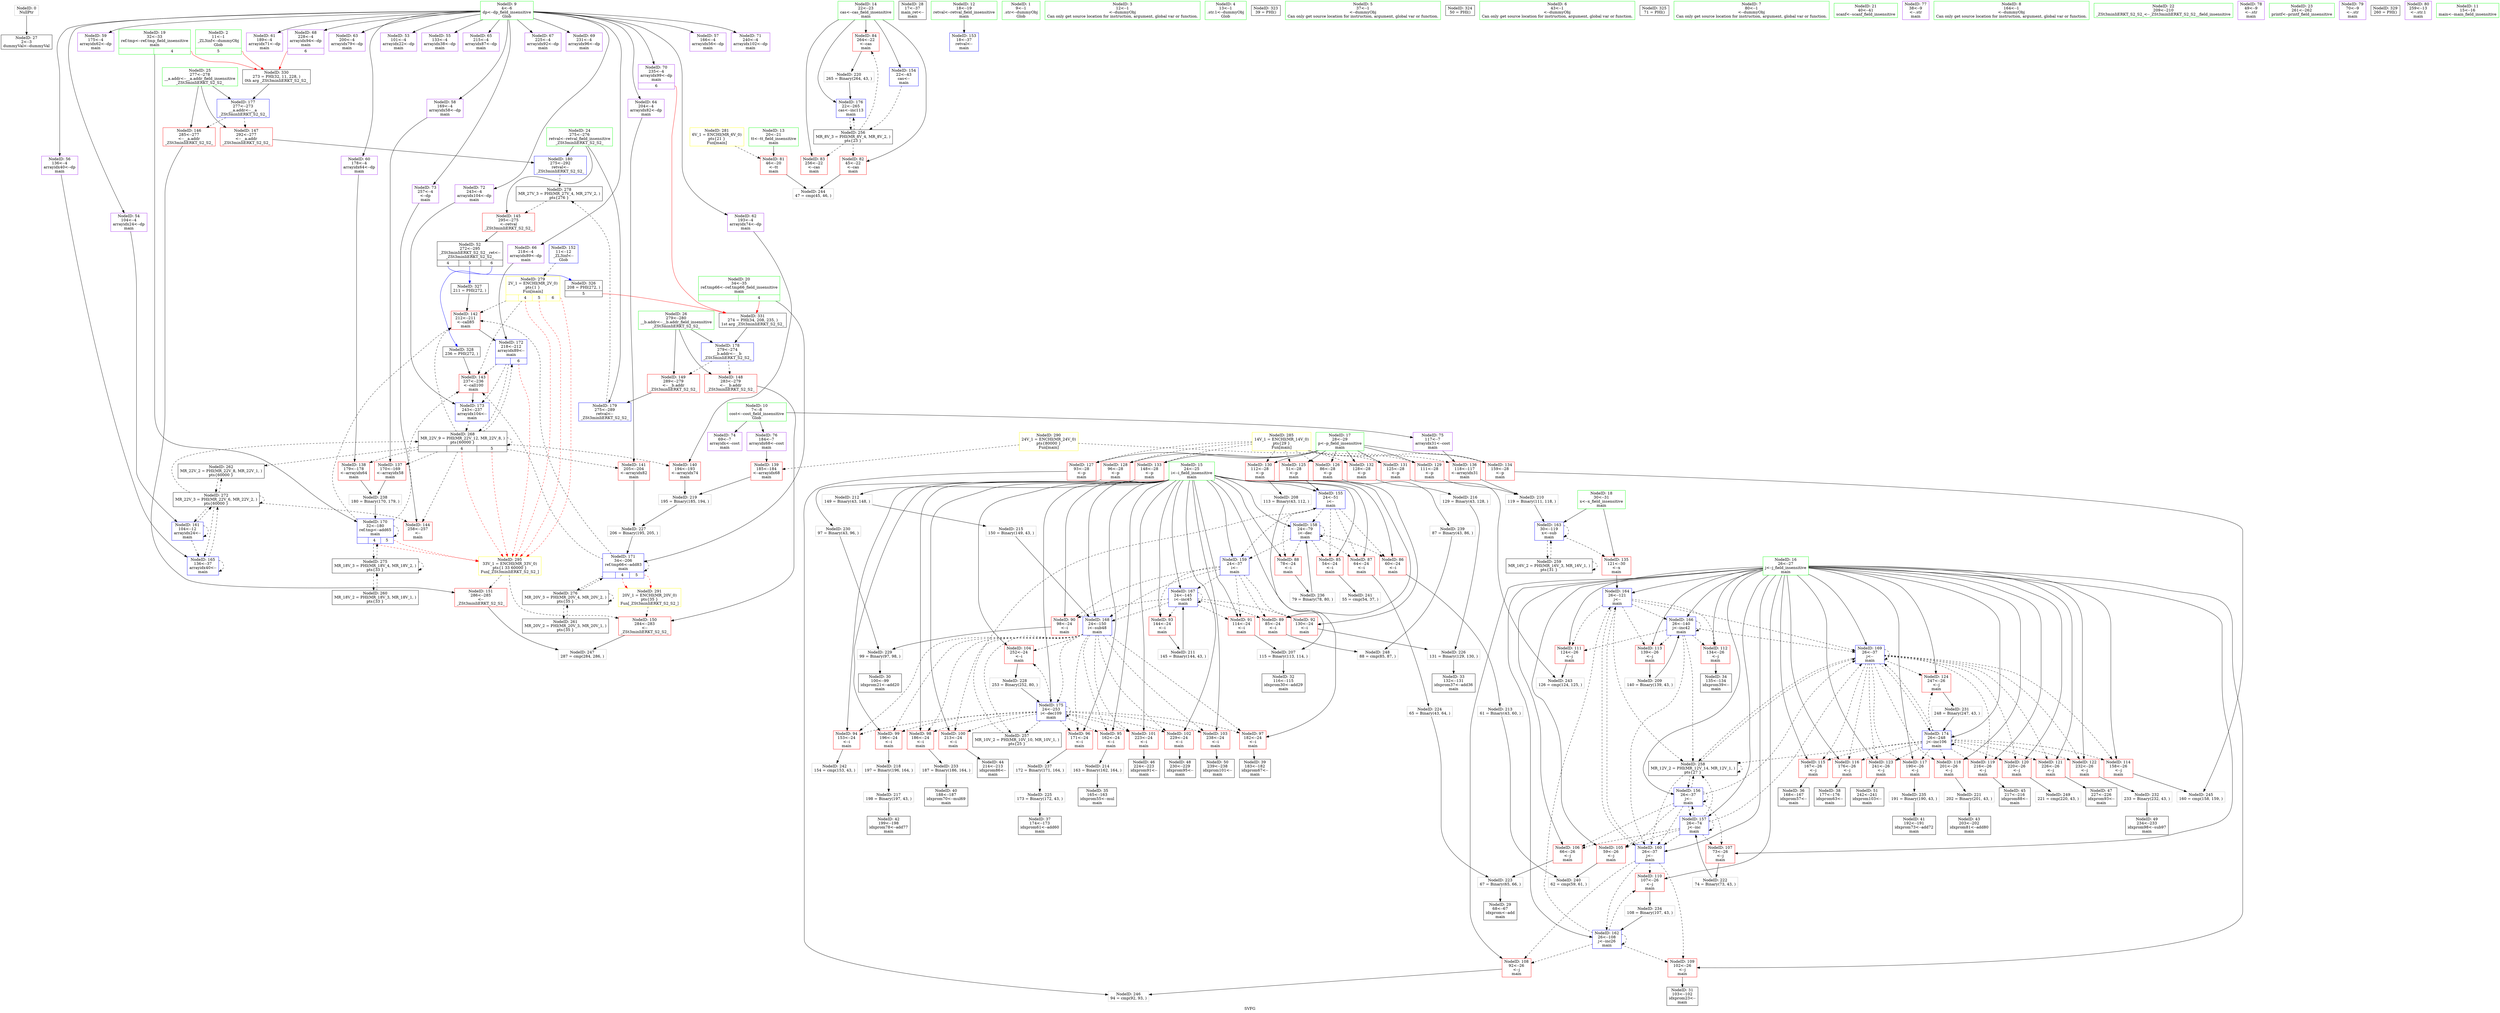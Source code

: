 digraph "SVFG" {
	label="SVFG";

	Node0x563259babab0 [shape=record,color=grey,label="{NodeID: 0\nNullPtr}"];
	Node0x563259babab0 -> Node0x563259bc9a80[style=solid];
	Node0x563259bd3710 [shape=record,color=blue,label="{NodeID: 180\n275\<--292\nretval\<--\n_ZSt3minIiERKT_S2_S2_\n}"];
	Node0x563259bd3710 -> Node0x563259bed4d0[style=dashed];
	Node0x563259bcac60 [shape=record,color=red,label="{NodeID: 97\n182\<--24\n\<--i\nmain\n}"];
	Node0x563259bcac60 -> Node0x563259bca440[style=solid];
	Node0x563259ba7f90 [shape=record,color=green,label="{NodeID: 14\n22\<--23\ncas\<--cas_field_insensitive\nmain\n}"];
	Node0x563259ba7f90 -> Node0x563259bcd750[style=solid];
	Node0x563259ba7f90 -> Node0x563259bcd820[style=solid];
	Node0x563259ba7f90 -> Node0x563259bcd8f0[style=solid];
	Node0x563259ba7f90 -> Node0x563259bd21f0[style=solid];
	Node0x563259ba7f90 -> Node0x563259bd33d0[style=solid];
	Node0x563259bcb7c0 [shape=record,color=red,label="{NodeID: 111\n124\<--26\n\<--j\nmain\n}"];
	Node0x563259bcb7c0 -> Node0x563259bcfa80[style=solid];
	Node0x563259bc9b50 [shape=record,color=black,label="{NodeID: 28\n17\<--37\nmain_ret\<--\nmain\n}"];
	Node0x563259beee90 [shape=record,color=yellow,style=double,label="{NodeID: 291\n20V_1 = ENCHI(MR_20V_0)\npts\{35 \}\nFun[_ZSt3minIiERKT_S2_S2_]}"];
	Node0x563259beee90 -> Node0x563259bd1eb0[style=dashed];
	Node0x563259bd6220 [shape=record,color=grey,label="{NodeID: 208\n113 = Binary(43, 112, )\n}"];
	Node0x563259bd6220 -> Node0x563259bd60a0[style=solid];
	Node0x563259bd0a60 [shape=record,color=red,label="{NodeID: 125\n51\<--28\n\<--p\nmain\n}"];
	Node0x563259bd0a60 -> Node0x563259bd22c0[style=solid];
	Node0x563259bca6b0 [shape=record,color=black,label="{NodeID: 42\n199\<--198\nidxprom78\<--add77\nmain\n}"];
	Node0x563259bd7720 [shape=record,color=grey,label="{NodeID: 222\n74 = Binary(73, 43, )\n}"];
	Node0x563259bd7720 -> Node0x563259bd2460[style=solid];
	Node0x563259bd15c0 [shape=record,color=red,label="{NodeID: 139\n185\<--184\n\<--arrayidx68\nmain\n}"];
	Node0x563259bd15c0 -> Node0x563259bd72a0[style=solid];
	Node0x563259bcc230 [shape=record,color=purple,label="{NodeID: 56\n136\<--4\narrayidx40\<--dp\nmain\n}"];
	Node0x563259bcc230 -> Node0x563259bd2ae0[style=solid];
	Node0x563259bd8c20 [shape=record,color=grey,label="{NodeID: 236\n79 = Binary(78, 80, )\n}"];
	Node0x563259bd8c20 -> Node0x563259bd2530[style=solid];
	Node0x563259bd2120 [shape=record,color=blue,label="{NodeID: 153\n18\<--37\nretval\<--\nmain\n}"];
	Node0x563259bccd90 [shape=record,color=purple,label="{NodeID: 70\n235\<--4\narrayidx99\<--dp\nmain\n|{<s0>6}}"];
	Node0x563259bccd90:s0 -> Node0x563259c00c70[style=solid,color=red];
	Node0x563259bd2c80 [shape=record,color=blue,label="{NodeID: 167\n24\<--145\ni\<--inc45\nmain\n}"];
	Node0x563259bd2c80 -> Node0x563259bcdd00[style=dashed];
	Node0x563259bd2c80 -> Node0x563259bcddd0[style=dashed];
	Node0x563259bd2c80 -> Node0x563259bcdea0[style=dashed];
	Node0x563259bd2c80 -> Node0x563259bcdf70[style=dashed];
	Node0x563259bd2c80 -> Node0x563259bce040[style=dashed];
	Node0x563259bd2c80 -> Node0x563259bd2c80[style=dashed];
	Node0x563259bd2c80 -> Node0x563259bd2d50[style=dashed];
	Node0x563259bcd8f0 [shape=record,color=red,label="{NodeID: 84\n264\<--22\n\<--cas\nmain\n}"];
	Node0x563259bcd8f0 -> Node0x563259bd7420[style=solid];
	Node0x563259bac530 [shape=record,color=green,label="{NodeID: 1\n9\<--1\n.str\<--dummyObj\nGlob }"];
	Node0x563259bcad30 [shape=record,color=red,label="{NodeID: 98\n186\<--24\n\<--i\nmain\n}"];
	Node0x563259bcad30 -> Node0x563259bd87a0[style=solid];
	Node0x563259ba8060 [shape=record,color=green,label="{NodeID: 15\n24\<--25\ni\<--i_field_insensitive\nmain\n}"];
	Node0x563259ba8060 -> Node0x563259bcd9c0[style=solid];
	Node0x563259ba8060 -> Node0x563259bcda90[style=solid];
	Node0x563259ba8060 -> Node0x563259bcdb60[style=solid];
	Node0x563259ba8060 -> Node0x563259bcdc30[style=solid];
	Node0x563259ba8060 -> Node0x563259bcdd00[style=solid];
	Node0x563259ba8060 -> Node0x563259bcddd0[style=solid];
	Node0x563259ba8060 -> Node0x563259bcdea0[style=solid];
	Node0x563259ba8060 -> Node0x563259bcdf70[style=solid];
	Node0x563259ba8060 -> Node0x563259bce040[style=solid];
	Node0x563259ba8060 -> Node0x563259bce110[style=solid];
	Node0x563259ba8060 -> Node0x563259bce1e0[style=solid];
	Node0x563259ba8060 -> Node0x563259bcab90[style=solid];
	Node0x563259ba8060 -> Node0x563259bcac60[style=solid];
	Node0x563259ba8060 -> Node0x563259bcad30[style=solid];
	Node0x563259ba8060 -> Node0x563259bcae00[style=solid];
	Node0x563259ba8060 -> Node0x563259bcaed0[style=solid];
	Node0x563259ba8060 -> Node0x563259bcafa0[style=solid];
	Node0x563259ba8060 -> Node0x563259bcb070[style=solid];
	Node0x563259ba8060 -> Node0x563259bcb140[style=solid];
	Node0x563259ba8060 -> Node0x563259bcb210[style=solid];
	Node0x563259ba8060 -> Node0x563259bd22c0[style=solid];
	Node0x563259ba8060 -> Node0x563259bd2530[style=solid];
	Node0x563259ba8060 -> Node0x563259bd2600[style=solid];
	Node0x563259ba8060 -> Node0x563259bd2c80[style=solid];
	Node0x563259ba8060 -> Node0x563259bd2d50[style=solid];
	Node0x563259ba8060 -> Node0x563259bd3300[style=solid];
	Node0x563259bed4d0 [shape=record,color=black,label="{NodeID: 278\nMR_27V_3 = PHI(MR_27V_4, MR_27V_2, )\npts\{276 \}\n}"];
	Node0x563259bed4d0 -> Node0x563259bd1aa0[style=dashed];
	Node0x563259bcb890 [shape=record,color=red,label="{NodeID: 112\n134\<--26\n\<--j\nmain\n}"];
	Node0x563259bcb890 -> Node0x563259bca030[style=solid];
	Node0x563259bc9c20 [shape=record,color=black,label="{NodeID: 29\n68\<--67\nidxprom\<--add\nmain\n}"];
	Node0x563259bd63a0 [shape=record,color=grey,label="{NodeID: 209\n140 = Binary(139, 43, )\n}"];
	Node0x563259bd63a0 -> Node0x563259bd2bb0[style=solid];
	Node0x563259bd0b30 [shape=record,color=red,label="{NodeID: 126\n86\<--28\n\<--p\nmain\n}"];
	Node0x563259bd0b30 -> Node0x563259bcf480[style=solid];
	Node0x563259bca780 [shape=record,color=black,label="{NodeID: 43\n203\<--202\nidxprom81\<--add80\nmain\n}"];
	Node0x563259bd78a0 [shape=record,color=grey,label="{NodeID: 223\n67 = Binary(65, 66, )\n}"];
	Node0x563259bd78a0 -> Node0x563259bc9c20[style=solid];
	Node0x563259bd1690 [shape=record,color=red,label="{NodeID: 140\n194\<--193\n\<--arrayidx74\nmain\n}"];
	Node0x563259bd1690 -> Node0x563259bd72a0[style=solid];
	Node0x563259bcc300 [shape=record,color=purple,label="{NodeID: 57\n166\<--4\narrayidx56\<--dp\nmain\n}"];
	Node0x563259bd8da0 [shape=record,color=grey,label="{NodeID: 237\n172 = Binary(171, 164, )\n}"];
	Node0x563259bd8da0 -> Node0x563259bd7ba0[style=solid];
	Node0x563259bd21f0 [shape=record,color=blue,label="{NodeID: 154\n22\<--43\ncas\<--\nmain\n}"];
	Node0x563259bd21f0 -> Node0x563259be62d0[style=dashed];
	Node0x563259bcce60 [shape=record,color=purple,label="{NodeID: 71\n240\<--4\narrayidx102\<--dp\nmain\n}"];
	Node0x563259bd2d50 [shape=record,color=blue,label="{NodeID: 168\n24\<--150\ni\<--sub48\nmain\n}"];
	Node0x563259bd2d50 -> Node0x563259bce110[style=dashed];
	Node0x563259bd2d50 -> Node0x563259bce1e0[style=dashed];
	Node0x563259bd2d50 -> Node0x563259bcab90[style=dashed];
	Node0x563259bd2d50 -> Node0x563259bcac60[style=dashed];
	Node0x563259bd2d50 -> Node0x563259bcad30[style=dashed];
	Node0x563259bd2d50 -> Node0x563259bcae00[style=dashed];
	Node0x563259bd2d50 -> Node0x563259bcaed0[style=dashed];
	Node0x563259bd2d50 -> Node0x563259bcafa0[style=dashed];
	Node0x563259bd2d50 -> Node0x563259bcb070[style=dashed];
	Node0x563259bd2d50 -> Node0x563259bcb140[style=dashed];
	Node0x563259bd2d50 -> Node0x563259bcb210[style=dashed];
	Node0x563259bd2d50 -> Node0x563259bd3300[style=dashed];
	Node0x563259bd2d50 -> Node0x563259be67d0[style=dashed];
	Node0x563259bcd9c0 [shape=record,color=red,label="{NodeID: 85\n54\<--24\n\<--i\nmain\n}"];
	Node0x563259bcd9c0 -> Node0x563259bcf780[style=solid];
	Node0x563259bab8c0 [shape=record,color=green,label="{NodeID: 2\n11\<--1\n_ZL3inf\<--dummyObj\nGlob |{<s0>5}}"];
	Node0x563259bab8c0:s0 -> Node0x563259c00960[style=solid,color=red];
	Node0x563259bcae00 [shape=record,color=red,label="{NodeID: 99\n196\<--24\n\<--i\nmain\n}"];
	Node0x563259bcae00 -> Node0x563259bd7120[style=solid];
	Node0x563259ba8130 [shape=record,color=green,label="{NodeID: 16\n26\<--27\nj\<--j_field_insensitive\nmain\n}"];
	Node0x563259ba8130 -> Node0x563259bcb2e0[style=solid];
	Node0x563259ba8130 -> Node0x563259bcb3b0[style=solid];
	Node0x563259ba8130 -> Node0x563259bcb480[style=solid];
	Node0x563259ba8130 -> Node0x563259bcb550[style=solid];
	Node0x563259ba8130 -> Node0x563259bcb620[style=solid];
	Node0x563259ba8130 -> Node0x563259bcb6f0[style=solid];
	Node0x563259ba8130 -> Node0x563259bcb7c0[style=solid];
	Node0x563259ba8130 -> Node0x563259bcb890[style=solid];
	Node0x563259ba8130 -> Node0x563259bcb960[style=solid];
	Node0x563259ba8130 -> Node0x563259bcba30[style=solid];
	Node0x563259ba8130 -> Node0x563259bcbb00[style=solid];
	Node0x563259ba8130 -> Node0x563259bd0310[style=solid];
	Node0x563259ba8130 -> Node0x563259bd03e0[style=solid];
	Node0x563259ba8130 -> Node0x563259bd04b0[style=solid];
	Node0x563259ba8130 -> Node0x563259bd0580[style=solid];
	Node0x563259ba8130 -> Node0x563259bd0650[style=solid];
	Node0x563259ba8130 -> Node0x563259bd0720[style=solid];
	Node0x563259ba8130 -> Node0x563259bd07f0[style=solid];
	Node0x563259ba8130 -> Node0x563259bd08c0[style=solid];
	Node0x563259ba8130 -> Node0x563259bd0990[style=solid];
	Node0x563259ba8130 -> Node0x563259bd2390[style=solid];
	Node0x563259ba8130 -> Node0x563259bd2460[style=solid];
	Node0x563259ba8130 -> Node0x563259bd26d0[style=solid];
	Node0x563259ba8130 -> Node0x563259bd2870[style=solid];
	Node0x563259ba8130 -> Node0x563259bd2a10[style=solid];
	Node0x563259ba8130 -> Node0x563259bd2bb0[style=solid];
	Node0x563259ba8130 -> Node0x563259bd2e20[style=solid];
	Node0x563259ba8130 -> Node0x563259bd3230[style=solid];
	Node0x563259bed9d0 [shape=record,color=yellow,style=double,label="{NodeID: 279\n2V_1 = ENCHI(MR_2V_0)\npts\{1 \}\nFun[main]|{|<s2>4|<s3>5|<s4>6}}"];
	Node0x563259bed9d0 -> Node0x563259bd1830[style=dashed];
	Node0x563259bed9d0 -> Node0x563259bd1900[style=dashed];
	Node0x563259bed9d0:s2 -> Node0x563259bef240[style=dashed,color=red];
	Node0x563259bed9d0:s3 -> Node0x563259bef240[style=dashed,color=red];
	Node0x563259bed9d0:s4 -> Node0x563259bef240[style=dashed,color=red];
	Node0x563259bcb960 [shape=record,color=red,label="{NodeID: 113\n139\<--26\n\<--j\nmain\n}"];
	Node0x563259bcb960 -> Node0x563259bd63a0[style=solid];
	Node0x563259bc9cf0 [shape=record,color=black,label="{NodeID: 30\n100\<--99\nidxprom21\<--add20\nmain\n}"];
	Node0x563259bd6520 [shape=record,color=grey,label="{NodeID: 210\n119 = Binary(111, 118, )\n}"];
	Node0x563259bd6520 -> Node0x563259bd2940[style=solid];
	Node0x563259bd0c00 [shape=record,color=red,label="{NodeID: 127\n93\<--28\n\<--p\nmain\n}"];
	Node0x563259bd0c00 -> Node0x563259bcff00[style=solid];
	Node0x563259bca850 [shape=record,color=black,label="{NodeID: 44\n214\<--213\nidxprom86\<--\nmain\n}"];
	Node0x563259bd7a20 [shape=record,color=grey,label="{NodeID: 224\n65 = Binary(43, 64, )\n}"];
	Node0x563259bd7a20 -> Node0x563259bd78a0[style=solid];
	Node0x563259bd1760 [shape=record,color=red,label="{NodeID: 141\n205\<--204\n\<--arrayidx82\nmain\n}"];
	Node0x563259bd1760 -> Node0x563259bd7ea0[style=solid];
	Node0x563259bcc3d0 [shape=record,color=purple,label="{NodeID: 58\n169\<--4\narrayidx58\<--dp\nmain\n}"];
	Node0x563259bcc3d0 -> Node0x563259bd1420[style=solid];
	Node0x563259bcf300 [shape=record,color=grey,label="{NodeID: 238\n180 = Binary(170, 179, )\n}"];
	Node0x563259bcf300 -> Node0x563259bd2ef0[style=solid];
	Node0x563259bd22c0 [shape=record,color=blue,label="{NodeID: 155\n24\<--51\ni\<--\nmain\n}"];
	Node0x563259bd22c0 -> Node0x563259bcd9c0[style=dashed];
	Node0x563259bd22c0 -> Node0x563259bcda90[style=dashed];
	Node0x563259bd22c0 -> Node0x563259bcdb60[style=dashed];
	Node0x563259bd22c0 -> Node0x563259bcdc30[style=dashed];
	Node0x563259bd22c0 -> Node0x563259bd2530[style=dashed];
	Node0x563259bd22c0 -> Node0x563259bd2600[style=dashed];
	Node0x563259bccf30 [shape=record,color=purple,label="{NodeID: 72\n243\<--4\narrayidx104\<--dp\nmain\n}"];
	Node0x563259bccf30 -> Node0x563259bd3160[style=solid];
	Node0x563259bd2e20 [shape=record,color=blue,label="{NodeID: 169\n26\<--37\nj\<--\nmain\n}"];
	Node0x563259bd2e20 -> Node0x563259bcba30[style=dashed];
	Node0x563259bd2e20 -> Node0x563259bcbb00[style=dashed];
	Node0x563259bd2e20 -> Node0x563259bd0310[style=dashed];
	Node0x563259bd2e20 -> Node0x563259bd03e0[style=dashed];
	Node0x563259bd2e20 -> Node0x563259bd04b0[style=dashed];
	Node0x563259bd2e20 -> Node0x563259bd0580[style=dashed];
	Node0x563259bd2e20 -> Node0x563259bd0650[style=dashed];
	Node0x563259bd2e20 -> Node0x563259bd0720[style=dashed];
	Node0x563259bd2e20 -> Node0x563259bd07f0[style=dashed];
	Node0x563259bd2e20 -> Node0x563259bd08c0[style=dashed];
	Node0x563259bd2e20 -> Node0x563259bd0990[style=dashed];
	Node0x563259bd2e20 -> Node0x563259bd2e20[style=dashed];
	Node0x563259bd2e20 -> Node0x563259bd3230[style=dashed];
	Node0x563259bd2e20 -> Node0x563259be6cd0[style=dashed];
	Node0x563259bcda90 [shape=record,color=red,label="{NodeID: 86\n60\<--24\n\<--i\nmain\n}"];
	Node0x563259bcda90 -> Node0x563259bd69a0[style=solid];
	Node0x563259bab950 [shape=record,color=green,label="{NodeID: 3\n12\<--1\n\<--dummyObj\nCan only get source location for instruction, argument, global var or function.}"];
	Node0x563259bcaed0 [shape=record,color=red,label="{NodeID: 100\n213\<--24\n\<--i\nmain\n}"];
	Node0x563259bcaed0 -> Node0x563259bca850[style=solid];
	Node0x563259bc9360 [shape=record,color=green,label="{NodeID: 17\n28\<--29\np\<--p_field_insensitive\nmain\n}"];
	Node0x563259bc9360 -> Node0x563259bd0a60[style=solid];
	Node0x563259bc9360 -> Node0x563259bd0b30[style=solid];
	Node0x563259bc9360 -> Node0x563259bd0c00[style=solid];
	Node0x563259bc9360 -> Node0x563259bd0cd0[style=solid];
	Node0x563259bc9360 -> Node0x563259bd0da0[style=solid];
	Node0x563259bc9360 -> Node0x563259bd0e70[style=solid];
	Node0x563259bc9360 -> Node0x563259bd0f40[style=solid];
	Node0x563259bc9360 -> Node0x563259bd1010[style=solid];
	Node0x563259bc9360 -> Node0x563259bd10e0[style=solid];
	Node0x563259bc9360 -> Node0x563259bd11b0[style=solid];
	Node0x563259bcba30 [shape=record,color=red,label="{NodeID: 114\n158\<--26\n\<--j\nmain\n}"];
	Node0x563259bcba30 -> Node0x563259bcfd80[style=solid];
	Node0x563259bc9dc0 [shape=record,color=black,label="{NodeID: 31\n103\<--102\nidxprom23\<--\nmain\n}"];
	Node0x563259bd66a0 [shape=record,color=grey,label="{NodeID: 211\n145 = Binary(144, 43, )\n}"];
	Node0x563259bd66a0 -> Node0x563259bd2c80[style=solid];
	Node0x563259bd0cd0 [shape=record,color=red,label="{NodeID: 128\n96\<--28\n\<--p\nmain\n}"];
	Node0x563259bd0cd0 -> Node0x563259bd8320[style=solid];
	Node0x563259bca920 [shape=record,color=black,label="{NodeID: 45\n217\<--216\nidxprom88\<--\nmain\n}"];
	Node0x563259bd7ba0 [shape=record,color=grey,label="{NodeID: 225\n173 = Binary(172, 43, )\n}"];
	Node0x563259bd7ba0 -> Node0x563259bca2a0[style=solid];
	Node0x563259bd1830 [shape=record,color=red,label="{NodeID: 142\n212\<--211\n\<--call85\nmain\n}"];
	Node0x563259bd1830 -> Node0x563259bd3090[style=solid];
	Node0x563259bcc4a0 [shape=record,color=purple,label="{NodeID: 59\n175\<--4\narrayidx62\<--dp\nmain\n}"];
	Node0x563259bcf480 [shape=record,color=grey,label="{NodeID: 239\n87 = Binary(43, 86, )\n}"];
	Node0x563259bcf480 -> Node0x563259bd0200[style=solid];
	Node0x563259bd2390 [shape=record,color=blue,label="{NodeID: 156\n26\<--37\nj\<--\nmain\n}"];
	Node0x563259bd2390 -> Node0x563259bcb2e0[style=dashed];
	Node0x563259bd2390 -> Node0x563259bcb3b0[style=dashed];
	Node0x563259bd2390 -> Node0x563259bcb480[style=dashed];
	Node0x563259bd2390 -> Node0x563259bd2390[style=dashed];
	Node0x563259bd2390 -> Node0x563259bd2460[style=dashed];
	Node0x563259bd2390 -> Node0x563259bd26d0[style=dashed];
	Node0x563259bd2390 -> Node0x563259bd2e20[style=dashed];
	Node0x563259bd2390 -> Node0x563259be6cd0[style=dashed];
	Node0x563259bcd000 [shape=record,color=purple,label="{NodeID: 73\n257\<--4\n\<--dp\nmain\n}"];
	Node0x563259bcd000 -> Node0x563259bd19d0[style=solid];
	Node0x563259bd2ef0 [shape=record,color=blue,label="{NodeID: 170\n32\<--180\nref.tmp\<--add65\nmain\n|{|<s4>4|<s5>5}}"];
	Node0x563259bd2ef0 -> Node0x563259bd1830[style=dashed];
	Node0x563259bd2ef0 -> Node0x563259bd1900[style=dashed];
	Node0x563259bd2ef0 -> Node0x563259bd2ef0[style=dashed];
	Node0x563259bd2ef0 -> Node0x563259bec5d0[style=dashed];
	Node0x563259bd2ef0:s4 -> Node0x563259bef240[style=dashed,color=red];
	Node0x563259bd2ef0:s5 -> Node0x563259bef240[style=dashed,color=red];
	Node0x563259bcdb60 [shape=record,color=red,label="{NodeID: 87\n64\<--24\n\<--i\nmain\n}"];
	Node0x563259bcdb60 -> Node0x563259bd7a20[style=solid];
	Node0x563259bab020 [shape=record,color=green,label="{NodeID: 4\n13\<--1\n.str.1\<--dummyObj\nGlob }"];
	Node0x563259bcafa0 [shape=record,color=red,label="{NodeID: 101\n223\<--24\n\<--i\nmain\n}"];
	Node0x563259bcafa0 -> Node0x563259bca9f0[style=solid];
	Node0x563259bc93f0 [shape=record,color=green,label="{NodeID: 18\n30\<--31\nx\<--x_field_insensitive\nmain\n}"];
	Node0x563259bc93f0 -> Node0x563259bd1280[style=solid];
	Node0x563259bc93f0 -> Node0x563259bd2940[style=solid];
	Node0x563259bee5d0 [shape=record,color=yellow,style=double,label="{NodeID: 281\n6V_1 = ENCHI(MR_6V_0)\npts\{21 \}\nFun[main]}"];
	Node0x563259bee5d0 -> Node0x563259bcd680[style=dashed];
	Node0x563259bcbb00 [shape=record,color=red,label="{NodeID: 115\n167\<--26\n\<--j\nmain\n}"];
	Node0x563259bcbb00 -> Node0x563259bca1d0[style=solid];
	Node0x563259bc9e90 [shape=record,color=black,label="{NodeID: 32\n116\<--115\nidxprom30\<--add29\nmain\n}"];
	Node0x563259bef240 [shape=record,color=yellow,style=double,label="{NodeID: 295\n33V_1 = ENCHI(MR_33V_0)\npts\{1 33 60000 \}\nFun[_ZSt3minIiERKT_S2_S2_]}"];
	Node0x563259bef240 -> Node0x563259bd1eb0[style=dashed];
	Node0x563259bef240 -> Node0x563259bd1f80[style=dashed];
	Node0x563259bd6820 [shape=record,color=grey,label="{NodeID: 212\n149 = Binary(43, 148, )\n}"];
	Node0x563259bd6820 -> Node0x563259bd6ca0[style=solid];
	Node0x563259bd0da0 [shape=record,color=red,label="{NodeID: 129\n111\<--28\n\<--p\nmain\n}"];
	Node0x563259bd0da0 -> Node0x563259bd6520[style=solid];
	Node0x563259bca9f0 [shape=record,color=black,label="{NodeID: 46\n224\<--223\nidxprom91\<--\nmain\n}"];
	Node0x563259bd7d20 [shape=record,color=grey,label="{NodeID: 226\n131 = Binary(129, 130, )\n}"];
	Node0x563259bd7d20 -> Node0x563259bc9f60[style=solid];
	Node0x563259bd1900 [shape=record,color=red,label="{NodeID: 143\n237\<--236\n\<--call100\nmain\n}"];
	Node0x563259bd1900 -> Node0x563259bd3160[style=solid];
	Node0x563259bcc570 [shape=record,color=purple,label="{NodeID: 60\n178\<--4\narrayidx64\<--dp\nmain\n}"];
	Node0x563259bcc570 -> Node0x563259bd14f0[style=solid];
	Node0x56325992b890 [shape=record,color=black,label="{NodeID: 323\n39 = PHI()\n}"];
	Node0x563259bcf600 [shape=record,color=grey,label="{NodeID: 240\n62 = cmp(59, 61, )\n}"];
	Node0x563259bd2460 [shape=record,color=blue,label="{NodeID: 157\n26\<--74\nj\<--inc\nmain\n}"];
	Node0x563259bd2460 -> Node0x563259bcb2e0[style=dashed];
	Node0x563259bd2460 -> Node0x563259bcb3b0[style=dashed];
	Node0x563259bd2460 -> Node0x563259bcb480[style=dashed];
	Node0x563259bd2460 -> Node0x563259bd2390[style=dashed];
	Node0x563259bd2460 -> Node0x563259bd2460[style=dashed];
	Node0x563259bd2460 -> Node0x563259bd26d0[style=dashed];
	Node0x563259bd2460 -> Node0x563259bd2e20[style=dashed];
	Node0x563259bd2460 -> Node0x563259be6cd0[style=dashed];
	Node0x563259bcd0d0 [shape=record,color=purple,label="{NodeID: 74\n69\<--7\narrayidx\<--cost\nmain\n}"];
	Node0x563259bd2fc0 [shape=record,color=blue,label="{NodeID: 171\n34\<--206\nref.tmp66\<--add83\nmain\n|{|<s4>4|<s5>5}}"];
	Node0x563259bd2fc0 -> Node0x563259bd1830[style=dashed];
	Node0x563259bd2fc0 -> Node0x563259bd1900[style=dashed];
	Node0x563259bd2fc0 -> Node0x563259bd2fc0[style=dashed];
	Node0x563259bd2fc0 -> Node0x563259becad0[style=dashed];
	Node0x563259bd2fc0:s4 -> Node0x563259beee90[style=dashed,color=red];
	Node0x563259bd2fc0:s5 -> Node0x563259beee90[style=dashed,color=red];
	Node0x563259bcdc30 [shape=record,color=red,label="{NodeID: 88\n78\<--24\n\<--i\nmain\n}"];
	Node0x563259bcdc30 -> Node0x563259bd8c20[style=solid];
	Node0x563259bab0b0 [shape=record,color=green,label="{NodeID: 5\n37\<--1\n\<--dummyObj\nCan only get source location for instruction, argument, global var or function.}"];
	Node0x563259be9ed0 [shape=record,color=black,label="{NodeID: 268\nMR_22V_9 = PHI(MR_22V_12, MR_22V_8, )\npts\{60000 \}\n|{|<s9>4|<s10>5}}"];
	Node0x563259be9ed0 -> Node0x563259bd1420[style=dashed];
	Node0x563259be9ed0 -> Node0x563259bd14f0[style=dashed];
	Node0x563259be9ed0 -> Node0x563259bd1690[style=dashed];
	Node0x563259be9ed0 -> Node0x563259bd1760[style=dashed];
	Node0x563259be9ed0 -> Node0x563259bd1830[style=dashed];
	Node0x563259be9ed0 -> Node0x563259bd19d0[style=dashed];
	Node0x563259be9ed0 -> Node0x563259bd3090[style=dashed];
	Node0x563259be9ed0 -> Node0x563259be80d0[style=dashed];
	Node0x563259be9ed0 -> Node0x563259be9ed0[style=dashed];
	Node0x563259be9ed0:s9 -> Node0x563259bef240[style=dashed,color=red];
	Node0x563259be9ed0:s10 -> Node0x563259bef240[style=dashed,color=red];
	Node0x563259bcb070 [shape=record,color=red,label="{NodeID: 102\n229\<--24\n\<--i\nmain\n}"];
	Node0x563259bcb070 -> Node0x563259bcbbb0[style=solid];
	Node0x563259bc9480 [shape=record,color=green,label="{NodeID: 19\n32\<--33\nref.tmp\<--ref.tmp_field_insensitive\nmain\n|{|<s1>4}}"];
	Node0x563259bc9480 -> Node0x563259bd2ef0[style=solid];
	Node0x563259bc9480:s1 -> Node0x563259c00960[style=solid,color=red];
	Node0x563259bd0310 [shape=record,color=red,label="{NodeID: 116\n176\<--26\n\<--j\nmain\n}"];
	Node0x563259bd0310 -> Node0x563259bca370[style=solid];
	Node0x563259bc9f60 [shape=record,color=black,label="{NodeID: 33\n132\<--131\nidxprom37\<--add36\nmain\n}"];
	Node0x563259bd69a0 [shape=record,color=grey,label="{NodeID: 213\n61 = Binary(43, 60, )\n}"];
	Node0x563259bd69a0 -> Node0x563259bcf600[style=solid];
	Node0x563259bd0e70 [shape=record,color=red,label="{NodeID: 130\n112\<--28\n\<--p\nmain\n}"];
	Node0x563259bd0e70 -> Node0x563259bd6220[style=solid];
	Node0x563259bcaac0 [shape=record,color=black,label="{NodeID: 47\n227\<--226\nidxprom93\<--\nmain\n}"];
	Node0x563259bd7ea0 [shape=record,color=grey,label="{NodeID: 227\n206 = Binary(195, 205, )\n}"];
	Node0x563259bd7ea0 -> Node0x563259bd2fc0[style=solid];
	Node0x563259bd19d0 [shape=record,color=red,label="{NodeID: 144\n258\<--257\n\<--\nmain\n}"];
	Node0x563259bcc640 [shape=record,color=purple,label="{NodeID: 61\n189\<--4\narrayidx71\<--dp\nmain\n}"];
	Node0x563259bffbc0 [shape=record,color=black,label="{NodeID: 324\n50 = PHI()\n}"];
	Node0x563259bcf780 [shape=record,color=grey,label="{NodeID: 241\n55 = cmp(54, 37, )\n}"];
	Node0x563259bd2530 [shape=record,color=blue,label="{NodeID: 158\n24\<--79\ni\<--dec\nmain\n}"];
	Node0x563259bd2530 -> Node0x563259bcd9c0[style=dashed];
	Node0x563259bd2530 -> Node0x563259bcda90[style=dashed];
	Node0x563259bd2530 -> Node0x563259bcdb60[style=dashed];
	Node0x563259bd2530 -> Node0x563259bcdc30[style=dashed];
	Node0x563259bd2530 -> Node0x563259bd2530[style=dashed];
	Node0x563259bd2530 -> Node0x563259bd2600[style=dashed];
	Node0x563259bcd1a0 [shape=record,color=purple,label="{NodeID: 75\n117\<--7\narrayidx31\<--cost\nmain\n}"];
	Node0x563259bcd1a0 -> Node0x563259bd1350[style=solid];
	Node0x563259bd3090 [shape=record,color=blue,label="{NodeID: 172\n218\<--212\narrayidx89\<--\nmain\n|{|<s3>6}}"];
	Node0x563259bd3090 -> Node0x563259bd1900[style=dashed];
	Node0x563259bd3090 -> Node0x563259bd3160[style=dashed];
	Node0x563259bd3090 -> Node0x563259be9ed0[style=dashed];
	Node0x563259bd3090:s3 -> Node0x563259bef240[style=dashed,color=red];
	Node0x563259bcdd00 [shape=record,color=red,label="{NodeID: 89\n85\<--24\n\<--i\nmain\n}"];
	Node0x563259bcdd00 -> Node0x563259bd0200[style=solid];
	Node0x563259bab140 [shape=record,color=green,label="{NodeID: 6\n43\<--1\n\<--dummyObj\nCan only get source location for instruction, argument, global var or function.}"];
	Node0x563259bcb140 [shape=record,color=red,label="{NodeID: 103\n238\<--24\n\<--i\nmain\n}"];
	Node0x563259bcb140 -> Node0x563259bcbd50[style=solid];
	Node0x563259bc9510 [shape=record,color=green,label="{NodeID: 20\n34\<--35\nref.tmp66\<--ref.tmp66_field_insensitive\nmain\n|{|<s1>4}}"];
	Node0x563259bc9510 -> Node0x563259bd2fc0[style=solid];
	Node0x563259bc9510:s1 -> Node0x563259c00c70[style=solid,color=red];
	Node0x563259bd03e0 [shape=record,color=red,label="{NodeID: 117\n190\<--26\n\<--j\nmain\n}"];
	Node0x563259bd03e0 -> Node0x563259bd8aa0[style=solid];
	Node0x563259bca030 [shape=record,color=black,label="{NodeID: 34\n135\<--134\nidxprom39\<--\nmain\n}"];
	Node0x563259bd6b20 [shape=record,color=grey,label="{NodeID: 214\n163 = Binary(162, 164, )\n}"];
	Node0x563259bd6b20 -> Node0x563259bca100[style=solid];
	Node0x563259bd0f40 [shape=record,color=red,label="{NodeID: 131\n125\<--28\n\<--p\nmain\n}"];
	Node0x563259bd0f40 -> Node0x563259bcfa80[style=solid];
	Node0x563259bcbbb0 [shape=record,color=black,label="{NodeID: 48\n230\<--229\nidxprom95\<--\nmain\n}"];
	Node0x563259bd8020 [shape=record,color=grey,label="{NodeID: 228\n253 = Binary(252, 80, )\n}"];
	Node0x563259bd8020 -> Node0x563259bd3300[style=solid];
	Node0x563259bd1aa0 [shape=record,color=red,label="{NodeID: 145\n295\<--275\n\<--retval\n_ZSt3minIiERKT_S2_S2_\n}"];
	Node0x563259bd1aa0 -> Node0x563259bcbef0[style=solid];
	Node0x563259bcc710 [shape=record,color=purple,label="{NodeID: 62\n193\<--4\narrayidx74\<--dp\nmain\n}"];
	Node0x563259bcc710 -> Node0x563259bd1690[style=solid];
	Node0x563259bffcc0 [shape=record,color=black,label="{NodeID: 325\n71 = PHI()\n}"];
	Node0x563259bcf900 [shape=record,color=grey,label="{NodeID: 242\n154 = cmp(153, 43, )\n}"];
	Node0x563259bd2600 [shape=record,color=blue,label="{NodeID: 159\n24\<--37\ni\<--\nmain\n}"];
	Node0x563259bd2600 -> Node0x563259bcdd00[style=dashed];
	Node0x563259bd2600 -> Node0x563259bcddd0[style=dashed];
	Node0x563259bd2600 -> Node0x563259bcdea0[style=dashed];
	Node0x563259bd2600 -> Node0x563259bcdf70[style=dashed];
	Node0x563259bd2600 -> Node0x563259bce040[style=dashed];
	Node0x563259bd2600 -> Node0x563259bd2c80[style=dashed];
	Node0x563259bd2600 -> Node0x563259bd2d50[style=dashed];
	Node0x563259bcd270 [shape=record,color=purple,label="{NodeID: 76\n184\<--7\narrayidx68\<--cost\nmain\n}"];
	Node0x563259bcd270 -> Node0x563259bd15c0[style=solid];
	Node0x563259be62d0 [shape=record,color=black,label="{NodeID: 256\nMR_8V_3 = PHI(MR_8V_4, MR_8V_2, )\npts\{23 \}\n}"];
	Node0x563259be62d0 -> Node0x563259bcd750[style=dashed];
	Node0x563259be62d0 -> Node0x563259bcd820[style=dashed];
	Node0x563259be62d0 -> Node0x563259bcd8f0[style=dashed];
	Node0x563259be62d0 -> Node0x563259bd33d0[style=dashed];
	Node0x563259bd3160 [shape=record,color=blue,label="{NodeID: 173\n243\<--237\narrayidx104\<--\nmain\n}"];
	Node0x563259bd3160 -> Node0x563259be9ed0[style=dashed];
	Node0x563259bcddd0 [shape=record,color=red,label="{NodeID: 90\n98\<--24\n\<--i\nmain\n}"];
	Node0x563259bcddd0 -> Node0x563259bd81a0[style=solid];
	Node0x563259baa9c0 [shape=record,color=green,label="{NodeID: 7\n80\<--1\n\<--dummyObj\nCan only get source location for instruction, argument, global var or function.}"];
	Node0x563259bcb210 [shape=record,color=red,label="{NodeID: 104\n252\<--24\n\<--i\nmain\n}"];
	Node0x563259bcb210 -> Node0x563259bd8020[style=solid];
	Node0x563259bc95a0 [shape=record,color=green,label="{NodeID: 21\n40\<--41\nscanf\<--scanf_field_insensitive\n}"];
	Node0x563259bd04b0 [shape=record,color=red,label="{NodeID: 118\n201\<--26\n\<--j\nmain\n}"];
	Node0x563259bd04b0 -> Node0x563259bd75a0[style=solid];
	Node0x563259bca100 [shape=record,color=black,label="{NodeID: 35\n165\<--163\nidxprom55\<--mul\nmain\n}"];
	Node0x563259bd6ca0 [shape=record,color=grey,label="{NodeID: 215\n150 = Binary(149, 43, )\n}"];
	Node0x563259bd6ca0 -> Node0x563259bd2d50[style=solid];
	Node0x563259bd1010 [shape=record,color=red,label="{NodeID: 132\n128\<--28\n\<--p\nmain\n}"];
	Node0x563259bd1010 -> Node0x563259bd6e20[style=solid];
	Node0x563259bcbc80 [shape=record,color=black,label="{NodeID: 49\n234\<--233\nidxprom98\<--sub97\nmain\n}"];
	Node0x563259bd81a0 [shape=record,color=grey,label="{NodeID: 229\n99 = Binary(97, 98, )\n}"];
	Node0x563259bd81a0 -> Node0x563259bc9cf0[style=solid];
	Node0x563259bd1b70 [shape=record,color=red,label="{NodeID: 146\n285\<--277\n\<--__a.addr\n_ZSt3minIiERKT_S2_S2_\n}"];
	Node0x563259bd1b70 -> Node0x563259bd1f80[style=solid];
	Node0x563259bcc7e0 [shape=record,color=purple,label="{NodeID: 63\n200\<--4\narrayidx79\<--dp\nmain\n}"];
	Node0x563259c00460 [shape=record,color=black,label="{NodeID: 326\n208 = PHI(272, )\n|{<s0>5}}"];
	Node0x563259c00460:s0 -> Node0x563259c00c70[style=solid,color=red];
	Node0x563259bcfa80 [shape=record,color=grey,label="{NodeID: 243\n126 = cmp(124, 125, )\n}"];
	Node0x563259bd26d0 [shape=record,color=blue,label="{NodeID: 160\n26\<--37\nj\<--\nmain\n}"];
	Node0x563259bd26d0 -> Node0x563259bcb550[style=dashed];
	Node0x563259bd26d0 -> Node0x563259bcb620[style=dashed];
	Node0x563259bd26d0 -> Node0x563259bcb6f0[style=dashed];
	Node0x563259bd26d0 -> Node0x563259bd2870[style=dashed];
	Node0x563259bd26d0 -> Node0x563259bd2a10[style=dashed];
	Node0x563259bcd340 [shape=record,color=purple,label="{NodeID: 77\n38\<--9\n\<--.str\nmain\n}"];
	Node0x563259be67d0 [shape=record,color=black,label="{NodeID: 257\nMR_10V_2 = PHI(MR_10V_10, MR_10V_1, )\npts\{25 \}\n}"];
	Node0x563259be67d0 -> Node0x563259bd22c0[style=dashed];
	Node0x563259bd3230 [shape=record,color=blue,label="{NodeID: 174\n26\<--248\nj\<--inc106\nmain\n}"];
	Node0x563259bd3230 -> Node0x563259bcba30[style=dashed];
	Node0x563259bd3230 -> Node0x563259bcbb00[style=dashed];
	Node0x563259bd3230 -> Node0x563259bd0310[style=dashed];
	Node0x563259bd3230 -> Node0x563259bd03e0[style=dashed];
	Node0x563259bd3230 -> Node0x563259bd04b0[style=dashed];
	Node0x563259bd3230 -> Node0x563259bd0580[style=dashed];
	Node0x563259bd3230 -> Node0x563259bd0650[style=dashed];
	Node0x563259bd3230 -> Node0x563259bd0720[style=dashed];
	Node0x563259bd3230 -> Node0x563259bd07f0[style=dashed];
	Node0x563259bd3230 -> Node0x563259bd08c0[style=dashed];
	Node0x563259bd3230 -> Node0x563259bd0990[style=dashed];
	Node0x563259bd3230 -> Node0x563259bd2e20[style=dashed];
	Node0x563259bd3230 -> Node0x563259bd3230[style=dashed];
	Node0x563259bd3230 -> Node0x563259be6cd0[style=dashed];
	Node0x563259bcdea0 [shape=record,color=red,label="{NodeID: 91\n114\<--24\n\<--i\nmain\n}"];
	Node0x563259bcdea0 -> Node0x563259bd60a0[style=solid];
	Node0x563259baaa50 [shape=record,color=green,label="{NodeID: 8\n164\<--1\n\<--dummyObj\nCan only get source location for instruction, argument, global var or function.}"];
	Node0x563259bcb2e0 [shape=record,color=red,label="{NodeID: 105\n59\<--26\n\<--j\nmain\n}"];
	Node0x563259bcb2e0 -> Node0x563259bcf600[style=solid];
	Node0x563259bc9670 [shape=record,color=green,label="{NodeID: 22\n209\<--210\n_ZSt3minIiERKT_S2_S2_\<--_ZSt3minIiERKT_S2_S2__field_insensitive\n}"];
	Node0x563259bee950 [shape=record,color=yellow,style=double,label="{NodeID: 285\n14V_1 = ENCHI(MR_14V_0)\npts\{29 \}\nFun[main]}"];
	Node0x563259bee950 -> Node0x563259bd0a60[style=dashed];
	Node0x563259bee950 -> Node0x563259bd0b30[style=dashed];
	Node0x563259bee950 -> Node0x563259bd0c00[style=dashed];
	Node0x563259bee950 -> Node0x563259bd0cd0[style=dashed];
	Node0x563259bee950 -> Node0x563259bd0da0[style=dashed];
	Node0x563259bee950 -> Node0x563259bd0e70[style=dashed];
	Node0x563259bee950 -> Node0x563259bd0f40[style=dashed];
	Node0x563259bee950 -> Node0x563259bd1010[style=dashed];
	Node0x563259bee950 -> Node0x563259bd10e0[style=dashed];
	Node0x563259bee950 -> Node0x563259bd11b0[style=dashed];
	Node0x563259bd0580 [shape=record,color=red,label="{NodeID: 119\n216\<--26\n\<--j\nmain\n}"];
	Node0x563259bd0580 -> Node0x563259bca920[style=solid];
	Node0x563259bca1d0 [shape=record,color=black,label="{NodeID: 36\n168\<--167\nidxprom57\<--\nmain\n}"];
	Node0x563259bd6e20 [shape=record,color=grey,label="{NodeID: 216\n129 = Binary(43, 128, )\n}"];
	Node0x563259bd6e20 -> Node0x563259bd7d20[style=solid];
	Node0x563259bd10e0 [shape=record,color=red,label="{NodeID: 133\n148\<--28\n\<--p\nmain\n}"];
	Node0x563259bd10e0 -> Node0x563259bd6820[style=solid];
	Node0x563259bcbd50 [shape=record,color=black,label="{NodeID: 50\n239\<--238\nidxprom101\<--\nmain\n}"];
	Node0x563259bd8320 [shape=record,color=grey,label="{NodeID: 230\n97 = Binary(43, 96, )\n}"];
	Node0x563259bd8320 -> Node0x563259bd81a0[style=solid];
	Node0x563259bd1c40 [shape=record,color=red,label="{NodeID: 147\n292\<--277\n\<--__a.addr\n_ZSt3minIiERKT_S2_S2_\n}"];
	Node0x563259bd1c40 -> Node0x563259bd3710[style=solid];
	Node0x563259bcc8b0 [shape=record,color=purple,label="{NodeID: 64\n204\<--4\narrayidx82\<--dp\nmain\n}"];
	Node0x563259bcc8b0 -> Node0x563259bd1760[style=solid];
	Node0x563259c00650 [shape=record,color=black,label="{NodeID: 327\n211 = PHI(272, )\n}"];
	Node0x563259c00650 -> Node0x563259bd1830[style=solid];
	Node0x563259bcfc00 [shape=record,color=grey,label="{NodeID: 244\n47 = cmp(45, 46, )\n}"];
	Node0x563259bd27a0 [shape=record,color=blue,label="{NodeID: 161\n104\<--12\narrayidx24\<--\nmain\n}"];
	Node0x563259bd27a0 -> Node0x563259bd27a0[style=dashed];
	Node0x563259bd27a0 -> Node0x563259bd2ae0[style=dashed];
	Node0x563259bd27a0 -> Node0x563259beb6d0[style=dashed];
	Node0x563259bcd410 [shape=record,color=purple,label="{NodeID: 78\n49\<--9\n\<--.str\nmain\n}"];
	Node0x563259be6cd0 [shape=record,color=black,label="{NodeID: 258\nMR_12V_2 = PHI(MR_12V_14, MR_12V_1, )\npts\{27 \}\n}"];
	Node0x563259be6cd0 -> Node0x563259bd2390[style=dashed];
	Node0x563259be6cd0 -> Node0x563259bd26d0[style=dashed];
	Node0x563259be6cd0 -> Node0x563259bd2e20[style=dashed];
	Node0x563259be6cd0 -> Node0x563259be6cd0[style=dashed];
	Node0x563259bd3300 [shape=record,color=blue,label="{NodeID: 175\n24\<--253\ni\<--dec109\nmain\n}"];
	Node0x563259bd3300 -> Node0x563259bce110[style=dashed];
	Node0x563259bd3300 -> Node0x563259bce1e0[style=dashed];
	Node0x563259bd3300 -> Node0x563259bcab90[style=dashed];
	Node0x563259bd3300 -> Node0x563259bcac60[style=dashed];
	Node0x563259bd3300 -> Node0x563259bcad30[style=dashed];
	Node0x563259bd3300 -> Node0x563259bcae00[style=dashed];
	Node0x563259bd3300 -> Node0x563259bcaed0[style=dashed];
	Node0x563259bd3300 -> Node0x563259bcafa0[style=dashed];
	Node0x563259bd3300 -> Node0x563259bcb070[style=dashed];
	Node0x563259bd3300 -> Node0x563259bcb140[style=dashed];
	Node0x563259bd3300 -> Node0x563259bcb210[style=dashed];
	Node0x563259bd3300 -> Node0x563259bd3300[style=dashed];
	Node0x563259bd3300 -> Node0x563259be67d0[style=dashed];
	Node0x563259bcdf70 [shape=record,color=red,label="{NodeID: 92\n130\<--24\n\<--i\nmain\n}"];
	Node0x563259bcdf70 -> Node0x563259bd7d20[style=solid];
	Node0x563259baaae0 [shape=record,color=green,label="{NodeID: 9\n4\<--6\ndp\<--dp_field_insensitive\nGlob }"];
	Node0x563259baaae0 -> Node0x563259bcbfc0[style=solid];
	Node0x563259baaae0 -> Node0x563259bcc090[style=solid];
	Node0x563259baaae0 -> Node0x563259bcc160[style=solid];
	Node0x563259baaae0 -> Node0x563259bcc230[style=solid];
	Node0x563259baaae0 -> Node0x563259bcc300[style=solid];
	Node0x563259baaae0 -> Node0x563259bcc3d0[style=solid];
	Node0x563259baaae0 -> Node0x563259bcc4a0[style=solid];
	Node0x563259baaae0 -> Node0x563259bcc570[style=solid];
	Node0x563259baaae0 -> Node0x563259bcc640[style=solid];
	Node0x563259baaae0 -> Node0x563259bcc710[style=solid];
	Node0x563259baaae0 -> Node0x563259bcc7e0[style=solid];
	Node0x563259baaae0 -> Node0x563259bcc8b0[style=solid];
	Node0x563259baaae0 -> Node0x563259bcc980[style=solid];
	Node0x563259baaae0 -> Node0x563259bcca50[style=solid];
	Node0x563259baaae0 -> Node0x563259bccb20[style=solid];
	Node0x563259baaae0 -> Node0x563259bccbf0[style=solid];
	Node0x563259baaae0 -> Node0x563259bcccc0[style=solid];
	Node0x563259baaae0 -> Node0x563259bccd90[style=solid];
	Node0x563259baaae0 -> Node0x563259bcce60[style=solid];
	Node0x563259baaae0 -> Node0x563259bccf30[style=solid];
	Node0x563259baaae0 -> Node0x563259bcd000[style=solid];
	Node0x563259beb6d0 [shape=record,color=black,label="{NodeID: 272\nMR_22V_3 = PHI(MR_22V_6, MR_22V_2, )\npts\{60000 \}\n}"];
	Node0x563259beb6d0 -> Node0x563259bd19d0[style=dashed];
	Node0x563259beb6d0 -> Node0x563259bd27a0[style=dashed];
	Node0x563259beb6d0 -> Node0x563259bd2ae0[style=dashed];
	Node0x563259beb6d0 -> Node0x563259be80d0[style=dashed];
	Node0x563259beb6d0 -> Node0x563259be9ed0[style=dashed];
	Node0x563259beb6d0 -> Node0x563259beb6d0[style=dashed];
	Node0x563259bcb3b0 [shape=record,color=red,label="{NodeID: 106\n66\<--26\n\<--j\nmain\n}"];
	Node0x563259bcb3b0 -> Node0x563259bd78a0[style=solid];
	Node0x563259bc9740 [shape=record,color=green,label="{NodeID: 23\n261\<--262\nprintf\<--printf_field_insensitive\n}"];
	Node0x563259bd0650 [shape=record,color=red,label="{NodeID: 120\n220\<--26\n\<--j\nmain\n}"];
	Node0x563259bd0650 -> Node0x563259bdafb0[style=solid];
	Node0x563259bca2a0 [shape=record,color=black,label="{NodeID: 37\n174\<--173\nidxprom61\<--add60\nmain\n}"];
	Node0x563259bd6fa0 [shape=record,color=grey,label="{NodeID: 217\n198 = Binary(197, 43, )\n}"];
	Node0x563259bd6fa0 -> Node0x563259bca6b0[style=solid];
	Node0x563259bd11b0 [shape=record,color=red,label="{NodeID: 134\n159\<--28\n\<--p\nmain\n}"];
	Node0x563259bd11b0 -> Node0x563259bcfd80[style=solid];
	Node0x563259bcbe20 [shape=record,color=black,label="{NodeID: 51\n242\<--241\nidxprom103\<--\nmain\n}"];
	Node0x563259bd84a0 [shape=record,color=grey,label="{NodeID: 231\n248 = Binary(247, 43, )\n}"];
	Node0x563259bd84a0 -> Node0x563259bd3230[style=solid];
	Node0x563259bd1d10 [shape=record,color=red,label="{NodeID: 148\n283\<--279\n\<--__b.addr\n_ZSt3minIiERKT_S2_S2_\n}"];
	Node0x563259bd1d10 -> Node0x563259bd1eb0[style=solid];
	Node0x563259bcc980 [shape=record,color=purple,label="{NodeID: 65\n215\<--4\narrayidx87\<--dp\nmain\n}"];
	Node0x563259c00750 [shape=record,color=black,label="{NodeID: 328\n236 = PHI(272, )\n}"];
	Node0x563259c00750 -> Node0x563259bd1900[style=solid];
	Node0x563259bcfd80 [shape=record,color=grey,label="{NodeID: 245\n160 = cmp(158, 159, )\n}"];
	Node0x563259bd2870 [shape=record,color=blue,label="{NodeID: 162\n26\<--108\nj\<--inc26\nmain\n}"];
	Node0x563259bd2870 -> Node0x563259bcb550[style=dashed];
	Node0x563259bd2870 -> Node0x563259bcb620[style=dashed];
	Node0x563259bd2870 -> Node0x563259bcb6f0[style=dashed];
	Node0x563259bd2870 -> Node0x563259bd2870[style=dashed];
	Node0x563259bd2870 -> Node0x563259bd2a10[style=dashed];
	Node0x563259bcd4e0 [shape=record,color=purple,label="{NodeID: 79\n70\<--9\n\<--.str\nmain\n}"];
	Node0x563259be71d0 [shape=record,color=black,label="{NodeID: 259\nMR_16V_2 = PHI(MR_16V_3, MR_16V_1, )\npts\{31 \}\n}"];
	Node0x563259be71d0 -> Node0x563259bd2940[style=dashed];
	Node0x563259be71d0 -> Node0x563259be71d0[style=dashed];
	Node0x563259bd33d0 [shape=record,color=blue,label="{NodeID: 176\n22\<--265\ncas\<--inc113\nmain\n}"];
	Node0x563259bd33d0 -> Node0x563259be62d0[style=dashed];
	Node0x563259bce040 [shape=record,color=red,label="{NodeID: 93\n144\<--24\n\<--i\nmain\n}"];
	Node0x563259bce040 -> Node0x563259bd66a0[style=solid];
	Node0x563259baab70 [shape=record,color=green,label="{NodeID: 10\n7\<--8\ncost\<--cost_field_insensitive\nGlob }"];
	Node0x563259baab70 -> Node0x563259bcd0d0[style=solid];
	Node0x563259baab70 -> Node0x563259bcd1a0[style=solid];
	Node0x563259baab70 -> Node0x563259bcd270[style=solid];
	Node0x563259bcb480 [shape=record,color=red,label="{NodeID: 107\n73\<--26\n\<--j\nmain\n}"];
	Node0x563259bcb480 -> Node0x563259bd7720[style=solid];
	Node0x563259bc9810 [shape=record,color=green,label="{NodeID: 24\n275\<--276\nretval\<--retval_field_insensitive\n_ZSt3minIiERKT_S2_S2_\n}"];
	Node0x563259bc9810 -> Node0x563259bd1aa0[style=solid];
	Node0x563259bc9810 -> Node0x563259bd3640[style=solid];
	Node0x563259bc9810 -> Node0x563259bd3710[style=solid];
	Node0x563259bd0720 [shape=record,color=red,label="{NodeID: 121\n226\<--26\n\<--j\nmain\n}"];
	Node0x563259bd0720 -> Node0x563259bcaac0[style=solid];
	Node0x563259bca370 [shape=record,color=black,label="{NodeID: 38\n177\<--176\nidxprom63\<--\nmain\n}"];
	Node0x563259bd7120 [shape=record,color=grey,label="{NodeID: 218\n197 = Binary(196, 164, )\n}"];
	Node0x563259bd7120 -> Node0x563259bd6fa0[style=solid];
	Node0x563259bd1280 [shape=record,color=red,label="{NodeID: 135\n121\<--30\n\<--x\nmain\n}"];
	Node0x563259bd1280 -> Node0x563259bd2a10[style=solid];
	Node0x563259bcbef0 [shape=record,color=black,label="{NodeID: 52\n272\<--295\n_ZSt3minIiERKT_S2_S2__ret\<--\n_ZSt3minIiERKT_S2_S2_\n|{<s0>4|<s1>5|<s2>6}}"];
	Node0x563259bcbef0:s0 -> Node0x563259c00460[style=solid,color=blue];
	Node0x563259bcbef0:s1 -> Node0x563259c00650[style=solid,color=blue];
	Node0x563259bcbef0:s2 -> Node0x563259c00750[style=solid,color=blue];
	Node0x563259bd8620 [shape=record,color=grey,label="{NodeID: 232\n233 = Binary(232, 43, )\n}"];
	Node0x563259bd8620 -> Node0x563259bcbc80[style=solid];
	Node0x563259bd1de0 [shape=record,color=red,label="{NodeID: 149\n289\<--279\n\<--__b.addr\n_ZSt3minIiERKT_S2_S2_\n}"];
	Node0x563259bd1de0 -> Node0x563259bd3640[style=solid];
	Node0x563259bcca50 [shape=record,color=purple,label="{NodeID: 66\n218\<--4\narrayidx89\<--dp\nmain\n}"];
	Node0x563259bcca50 -> Node0x563259bd3090[style=solid];
	Node0x563259c00890 [shape=record,color=black,label="{NodeID: 329\n260 = PHI()\n}"];
	Node0x563259bcff00 [shape=record,color=grey,label="{NodeID: 246\n94 = cmp(92, 93, )\n}"];
	Node0x563259bd2940 [shape=record,color=blue,label="{NodeID: 163\n30\<--119\nx\<--sub\nmain\n}"];
	Node0x563259bd2940 -> Node0x563259bd1280[style=dashed];
	Node0x563259bd2940 -> Node0x563259bd2940[style=dashed];
	Node0x563259bd2940 -> Node0x563259be71d0[style=dashed];
	Node0x563259bcd5b0 [shape=record,color=purple,label="{NodeID: 80\n259\<--13\n\<--.str.1\nmain\n}"];
	Node0x563259be76d0 [shape=record,color=black,label="{NodeID: 260\nMR_18V_2 = PHI(MR_18V_3, MR_18V_1, )\npts\{33 \}\n}"];
	Node0x563259be76d0 -> Node0x563259bec5d0[style=dashed];
	Node0x563259bd34a0 [shape=record,color=blue,label="{NodeID: 177\n277\<--273\n__a.addr\<--__a\n_ZSt3minIiERKT_S2_S2_\n}"];
	Node0x563259bd34a0 -> Node0x563259bd1b70[style=dashed];
	Node0x563259bd34a0 -> Node0x563259bd1c40[style=dashed];
	Node0x563259bce110 [shape=record,color=red,label="{NodeID: 94\n153\<--24\n\<--i\nmain\n}"];
	Node0x563259bce110 -> Node0x563259bcf900[style=solid];
	Node0x563259babdd0 [shape=record,color=green,label="{NodeID: 11\n15\<--16\nmain\<--main_field_insensitive\n}"];
	Node0x563259bcb550 [shape=record,color=red,label="{NodeID: 108\n92\<--26\n\<--j\nmain\n}"];
	Node0x563259bcb550 -> Node0x563259bcff00[style=solid];
	Node0x563259bc98e0 [shape=record,color=green,label="{NodeID: 25\n277\<--278\n__a.addr\<--__a.addr_field_insensitive\n_ZSt3minIiERKT_S2_S2_\n}"];
	Node0x563259bc98e0 -> Node0x563259bd1b70[style=solid];
	Node0x563259bc98e0 -> Node0x563259bd1c40[style=solid];
	Node0x563259bc98e0 -> Node0x563259bd34a0[style=solid];
	Node0x563259bd07f0 [shape=record,color=red,label="{NodeID: 122\n232\<--26\n\<--j\nmain\n}"];
	Node0x563259bd07f0 -> Node0x563259bd8620[style=solid];
	Node0x563259bca440 [shape=record,color=black,label="{NodeID: 39\n183\<--182\nidxprom67\<--\nmain\n}"];
	Node0x563259bd72a0 [shape=record,color=grey,label="{NodeID: 219\n195 = Binary(185, 194, )\n}"];
	Node0x563259bd72a0 -> Node0x563259bd7ea0[style=solid];
	Node0x563259bd1350 [shape=record,color=red,label="{NodeID: 136\n118\<--117\n\<--arrayidx31\nmain\n}"];
	Node0x563259bd1350 -> Node0x563259bd6520[style=solid];
	Node0x563259bcbfc0 [shape=record,color=purple,label="{NodeID: 53\n101\<--4\narrayidx22\<--dp\nmain\n}"];
	Node0x563259bd87a0 [shape=record,color=grey,label="{NodeID: 233\n187 = Binary(186, 164, )\n}"];
	Node0x563259bd87a0 -> Node0x563259bca510[style=solid];
	Node0x563259bd1eb0 [shape=record,color=red,label="{NodeID: 150\n284\<--283\n\<--\n_ZSt3minIiERKT_S2_S2_\n}"];
	Node0x563259bd1eb0 -> Node0x563259bd0080[style=solid];
	Node0x563259bccb20 [shape=record,color=purple,label="{NodeID: 67\n225\<--4\narrayidx92\<--dp\nmain\n}"];
	Node0x563259c00960 [shape=record,color=black,label="{NodeID: 330\n273 = PHI(32, 11, 228, )\n0th arg _ZSt3minIiERKT_S2_S2_ }"];
	Node0x563259c00960 -> Node0x563259bd34a0[style=solid];
	Node0x563259bd0080 [shape=record,color=grey,label="{NodeID: 247\n287 = cmp(284, 286, )\n}"];
	Node0x563259bd2a10 [shape=record,color=blue,label="{NodeID: 164\n26\<--121\nj\<--\nmain\n}"];
	Node0x563259bd2a10 -> Node0x563259bcb7c0[style=dashed];
	Node0x563259bd2a10 -> Node0x563259bcb890[style=dashed];
	Node0x563259bd2a10 -> Node0x563259bcb960[style=dashed];
	Node0x563259bd2a10 -> Node0x563259bd26d0[style=dashed];
	Node0x563259bd2a10 -> Node0x563259bd2bb0[style=dashed];
	Node0x563259bd2a10 -> Node0x563259bd2e20[style=dashed];
	Node0x563259bd2a10 -> Node0x563259be6cd0[style=dashed];
	Node0x563259bcd680 [shape=record,color=red,label="{NodeID: 81\n46\<--20\n\<--tt\nmain\n}"];
	Node0x563259bcd680 -> Node0x563259bcfc00[style=solid];
	Node0x563259be7bd0 [shape=record,color=black,label="{NodeID: 261\nMR_20V_2 = PHI(MR_20V_3, MR_20V_1, )\npts\{35 \}\n}"];
	Node0x563259be7bd0 -> Node0x563259becad0[style=dashed];
	Node0x563259bd3570 [shape=record,color=blue,label="{NodeID: 178\n279\<--274\n__b.addr\<--__b\n_ZSt3minIiERKT_S2_S2_\n}"];
	Node0x563259bd3570 -> Node0x563259bd1d10[style=dashed];
	Node0x563259bd3570 -> Node0x563259bd1de0[style=dashed];
	Node0x563259bce1e0 [shape=record,color=red,label="{NodeID: 95\n162\<--24\n\<--i\nmain\n}"];
	Node0x563259bce1e0 -> Node0x563259bd6b20[style=solid];
	Node0x563259babea0 [shape=record,color=green,label="{NodeID: 12\n18\<--19\nretval\<--retval_field_insensitive\nmain\n}"];
	Node0x563259babea0 -> Node0x563259bd2120[style=solid];
	Node0x563259bec5d0 [shape=record,color=black,label="{NodeID: 275\nMR_18V_3 = PHI(MR_18V_4, MR_18V_2, )\npts\{33 \}\n}"];
	Node0x563259bec5d0 -> Node0x563259bd2ef0[style=dashed];
	Node0x563259bec5d0 -> Node0x563259be76d0[style=dashed];
	Node0x563259bec5d0 -> Node0x563259bec5d0[style=dashed];
	Node0x563259bcb620 [shape=record,color=red,label="{NodeID: 109\n102\<--26\n\<--j\nmain\n}"];
	Node0x563259bcb620 -> Node0x563259bc9dc0[style=solid];
	Node0x563259bc99b0 [shape=record,color=green,label="{NodeID: 26\n279\<--280\n__b.addr\<--__b.addr_field_insensitive\n_ZSt3minIiERKT_S2_S2_\n}"];
	Node0x563259bc99b0 -> Node0x563259bd1d10[style=solid];
	Node0x563259bc99b0 -> Node0x563259bd1de0[style=solid];
	Node0x563259bc99b0 -> Node0x563259bd3570[style=solid];
	Node0x563259bd08c0 [shape=record,color=red,label="{NodeID: 123\n241\<--26\n\<--j\nmain\n}"];
	Node0x563259bd08c0 -> Node0x563259bcbe20[style=solid];
	Node0x563259bca510 [shape=record,color=black,label="{NodeID: 40\n188\<--187\nidxprom70\<--mul69\nmain\n}"];
	Node0x563259bd7420 [shape=record,color=grey,label="{NodeID: 220\n265 = Binary(264, 43, )\n}"];
	Node0x563259bd7420 -> Node0x563259bd33d0[style=solid];
	Node0x563259bd1420 [shape=record,color=red,label="{NodeID: 137\n170\<--169\n\<--arrayidx58\nmain\n}"];
	Node0x563259bd1420 -> Node0x563259bcf300[style=solid];
	Node0x563259bcc090 [shape=record,color=purple,label="{NodeID: 54\n104\<--4\narrayidx24\<--dp\nmain\n}"];
	Node0x563259bcc090 -> Node0x563259bd27a0[style=solid];
	Node0x563259bd8920 [shape=record,color=grey,label="{NodeID: 234\n108 = Binary(107, 43, )\n}"];
	Node0x563259bd8920 -> Node0x563259bd2870[style=solid];
	Node0x563259bd1f80 [shape=record,color=red,label="{NodeID: 151\n286\<--285\n\<--\n_ZSt3minIiERKT_S2_S2_\n}"];
	Node0x563259bd1f80 -> Node0x563259bd0080[style=solid];
	Node0x563259bccbf0 [shape=record,color=purple,label="{NodeID: 68\n228\<--4\narrayidx94\<--dp\nmain\n|{<s0>6}}"];
	Node0x563259bccbf0:s0 -> Node0x563259c00960[style=solid,color=red];
	Node0x563259c00c70 [shape=record,color=black,label="{NodeID: 331\n274 = PHI(34, 208, 235, )\n1st arg _ZSt3minIiERKT_S2_S2_ }"];
	Node0x563259c00c70 -> Node0x563259bd3570[style=solid];
	Node0x563259bd0200 [shape=record,color=grey,label="{NodeID: 248\n88 = cmp(85, 87, )\n}"];
	Node0x563259bd2ae0 [shape=record,color=blue,label="{NodeID: 165\n136\<--37\narrayidx40\<--\nmain\n}"];
	Node0x563259bd2ae0 -> Node0x563259bd2ae0[style=dashed];
	Node0x563259bd2ae0 -> Node0x563259beb6d0[style=dashed];
	Node0x563259bcd750 [shape=record,color=red,label="{NodeID: 82\n45\<--22\n\<--cas\nmain\n}"];
	Node0x563259bcd750 -> Node0x563259bcfc00[style=solid];
	Node0x563259be80d0 [shape=record,color=black,label="{NodeID: 262\nMR_22V_2 = PHI(MR_22V_8, MR_22V_1, )\npts\{60000 \}\n}"];
	Node0x563259be80d0 -> Node0x563259beb6d0[style=dashed];
	Node0x563259bd3640 [shape=record,color=blue,label="{NodeID: 179\n275\<--289\nretval\<--\n_ZSt3minIiERKT_S2_S2_\n}"];
	Node0x563259bd3640 -> Node0x563259bed4d0[style=dashed];
	Node0x563259bcab90 [shape=record,color=red,label="{NodeID: 96\n171\<--24\n\<--i\nmain\n}"];
	Node0x563259bcab90 -> Node0x563259bd8da0[style=solid];
	Node0x563259babf70 [shape=record,color=green,label="{NodeID: 13\n20\<--21\ntt\<--tt_field_insensitive\nmain\n}"];
	Node0x563259babf70 -> Node0x563259bcd680[style=solid];
	Node0x563259becad0 [shape=record,color=black,label="{NodeID: 276\nMR_20V_3 = PHI(MR_20V_4, MR_20V_2, )\npts\{35 \}\n}"];
	Node0x563259becad0 -> Node0x563259bd2fc0[style=dashed];
	Node0x563259becad0 -> Node0x563259be7bd0[style=dashed];
	Node0x563259becad0 -> Node0x563259becad0[style=dashed];
	Node0x563259bcb6f0 [shape=record,color=red,label="{NodeID: 110\n107\<--26\n\<--j\nmain\n}"];
	Node0x563259bcb6f0 -> Node0x563259bd8920[style=solid];
	Node0x563259bc9a80 [shape=record,color=black,label="{NodeID: 27\n2\<--3\ndummyVal\<--dummyVal\n}"];
	Node0x563259beedb0 [shape=record,color=yellow,style=double,label="{NodeID: 290\n24V_1 = ENCHI(MR_24V_0)\npts\{80000 \}\nFun[main]}"];
	Node0x563259beedb0 -> Node0x563259bd1350[style=dashed];
	Node0x563259beedb0 -> Node0x563259bd15c0[style=dashed];
	Node0x563259bd60a0 [shape=record,color=grey,label="{NodeID: 207\n115 = Binary(113, 114, )\n}"];
	Node0x563259bd60a0 -> Node0x563259bc9e90[style=solid];
	Node0x563259bd0990 [shape=record,color=red,label="{NodeID: 124\n247\<--26\n\<--j\nmain\n}"];
	Node0x563259bd0990 -> Node0x563259bd84a0[style=solid];
	Node0x563259bca5e0 [shape=record,color=black,label="{NodeID: 41\n192\<--191\nidxprom73\<--add72\nmain\n}"];
	Node0x563259bd75a0 [shape=record,color=grey,label="{NodeID: 221\n202 = Binary(201, 43, )\n}"];
	Node0x563259bd75a0 -> Node0x563259bca780[style=solid];
	Node0x563259bd14f0 [shape=record,color=red,label="{NodeID: 138\n179\<--178\n\<--arrayidx64\nmain\n}"];
	Node0x563259bd14f0 -> Node0x563259bcf300[style=solid];
	Node0x563259bcc160 [shape=record,color=purple,label="{NodeID: 55\n133\<--4\narrayidx38\<--dp\nmain\n}"];
	Node0x563259bd8aa0 [shape=record,color=grey,label="{NodeID: 235\n191 = Binary(190, 43, )\n}"];
	Node0x563259bd8aa0 -> Node0x563259bca5e0[style=solid];
	Node0x563259bd2050 [shape=record,color=blue,label="{NodeID: 152\n11\<--12\n_ZL3inf\<--\nGlob }"];
	Node0x563259bd2050 -> Node0x563259bed9d0[style=dashed];
	Node0x563259bcccc0 [shape=record,color=purple,label="{NodeID: 69\n231\<--4\narrayidx96\<--dp\nmain\n}"];
	Node0x563259bdafb0 [shape=record,color=grey,label="{NodeID: 249\n221 = cmp(220, 43, )\n}"];
	Node0x563259bd2bb0 [shape=record,color=blue,label="{NodeID: 166\n26\<--140\nj\<--inc42\nmain\n}"];
	Node0x563259bd2bb0 -> Node0x563259bcb7c0[style=dashed];
	Node0x563259bd2bb0 -> Node0x563259bcb890[style=dashed];
	Node0x563259bd2bb0 -> Node0x563259bcb960[style=dashed];
	Node0x563259bd2bb0 -> Node0x563259bd26d0[style=dashed];
	Node0x563259bd2bb0 -> Node0x563259bd2bb0[style=dashed];
	Node0x563259bd2bb0 -> Node0x563259bd2e20[style=dashed];
	Node0x563259bd2bb0 -> Node0x563259be6cd0[style=dashed];
	Node0x563259bcd820 [shape=record,color=red,label="{NodeID: 83\n256\<--22\n\<--cas\nmain\n}"];
}
